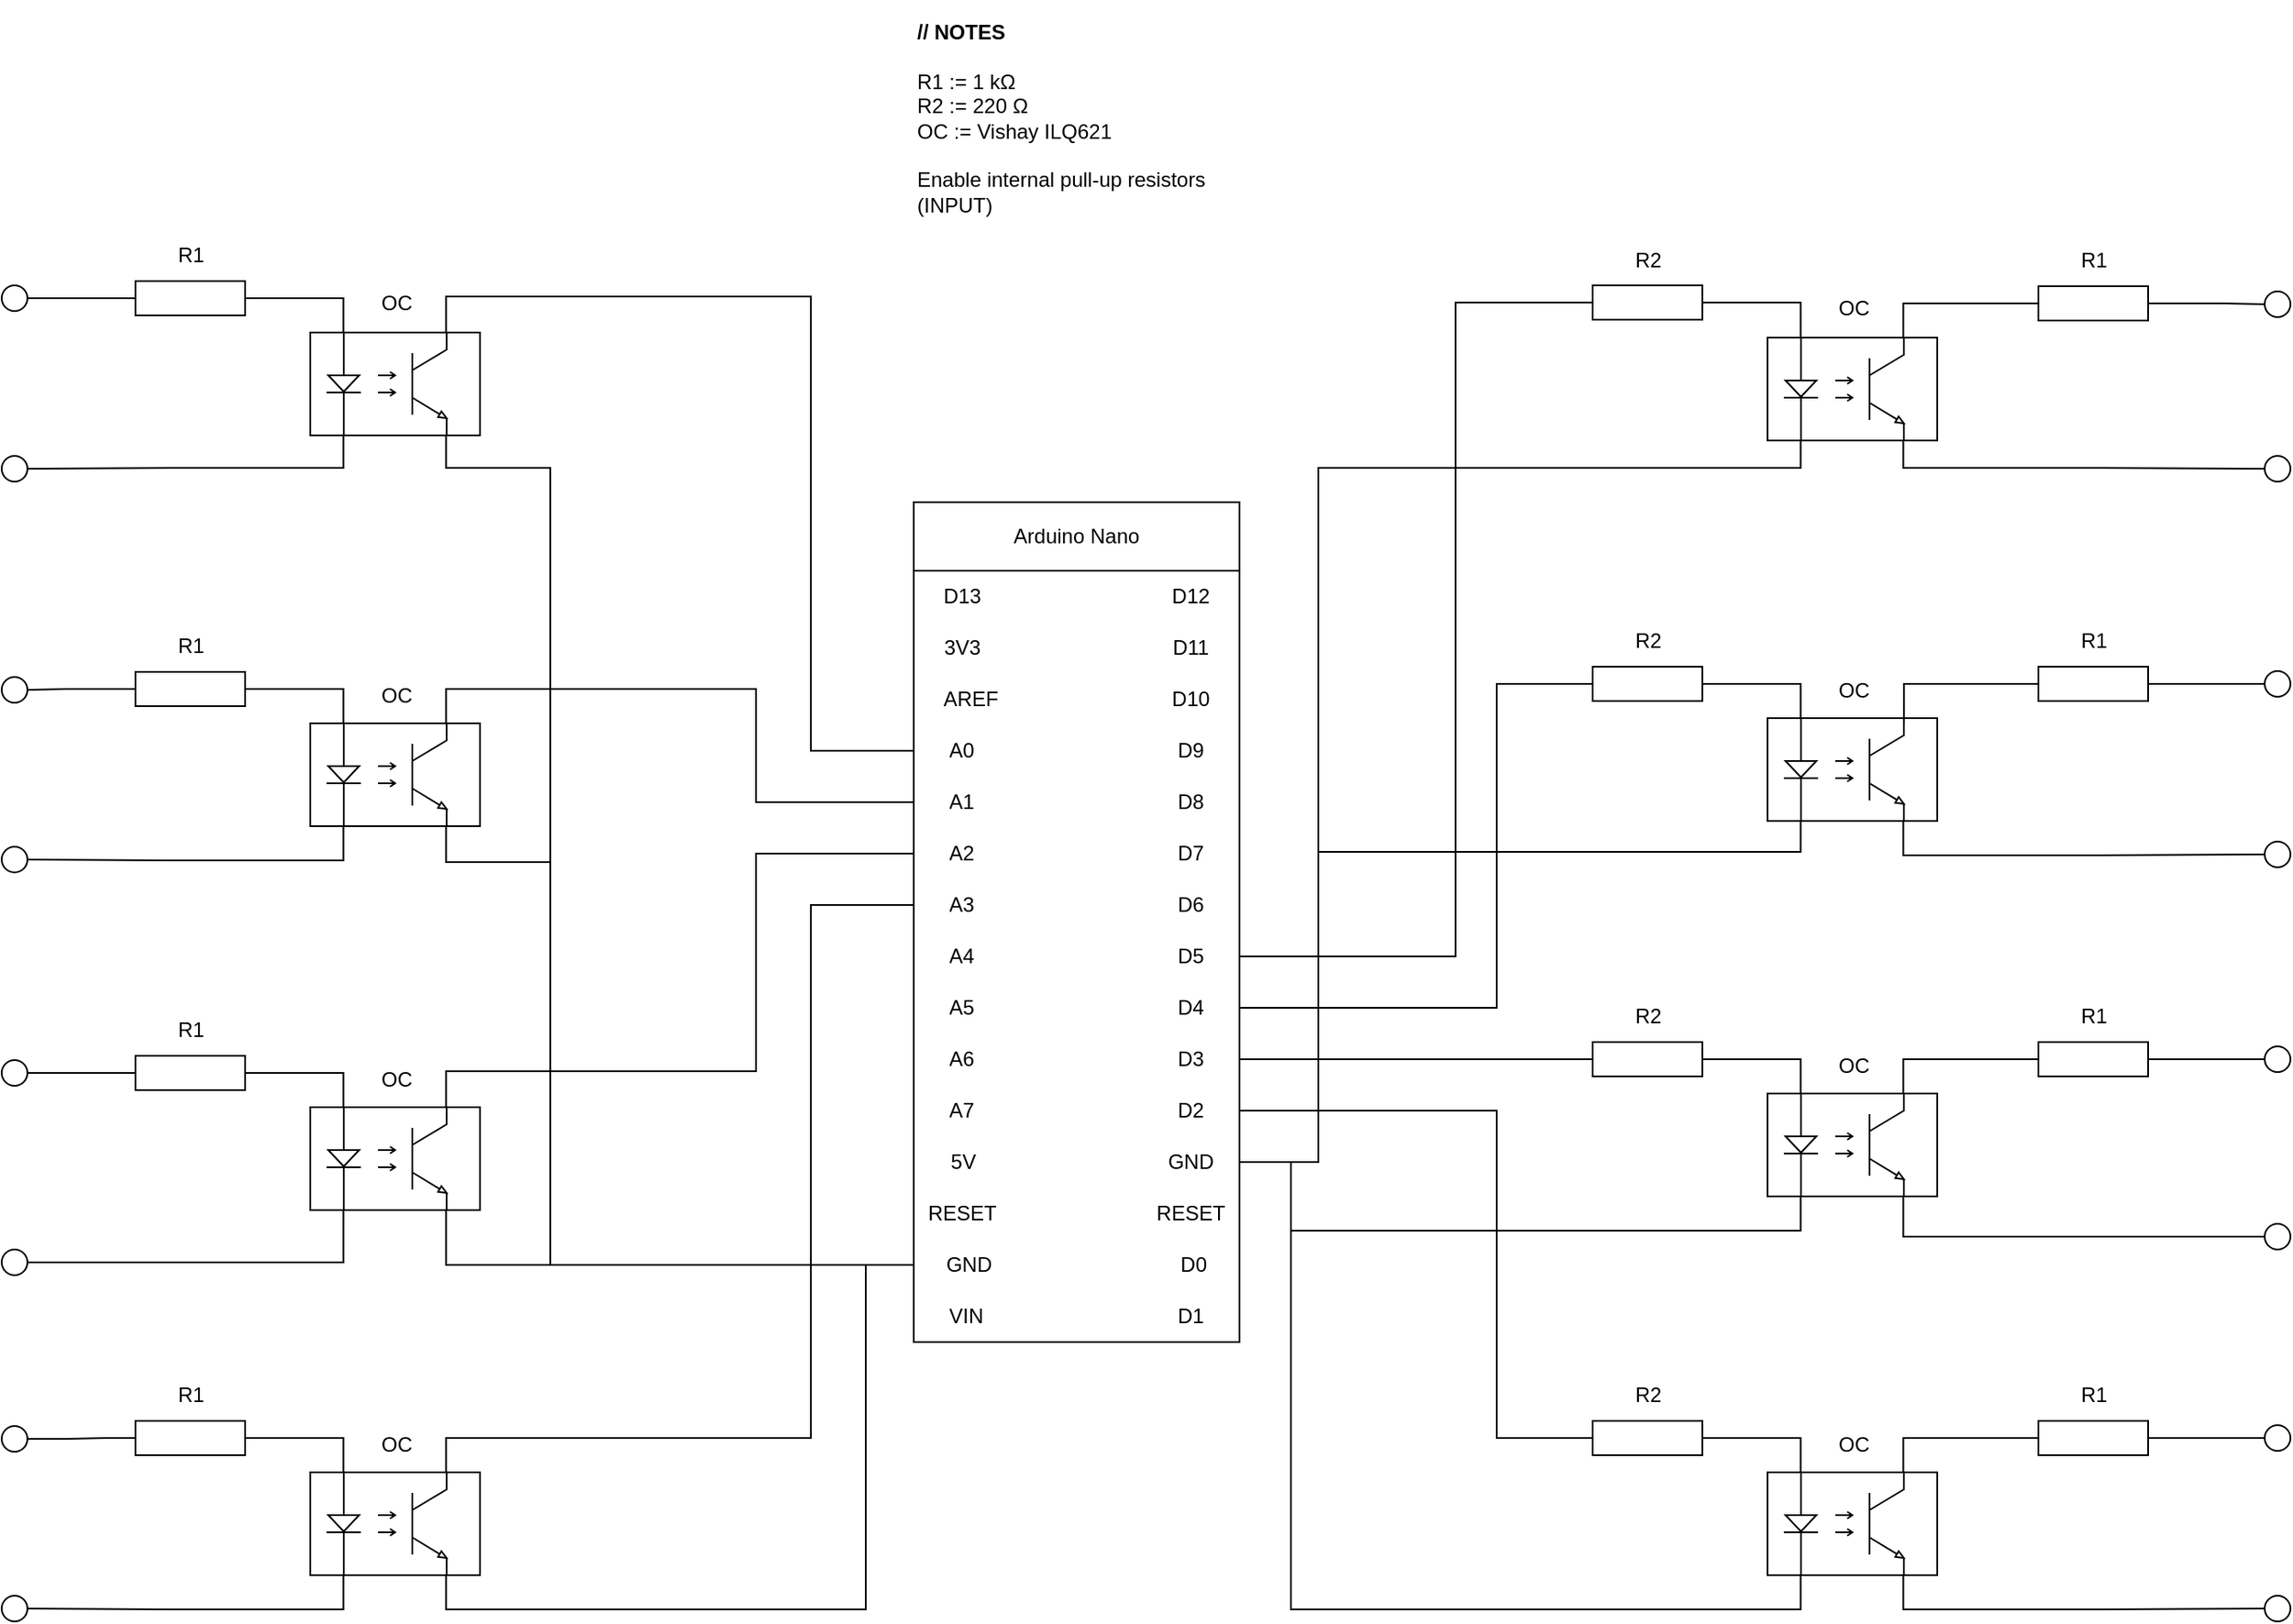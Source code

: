 <mxfile version="20.8.16" type="device"><diagram id="Fa1Ngv0a8gEpC4D0VMtu" name="Page-1"><mxGraphModel dx="735" dy="432" grid="1" gridSize="8" guides="1" tooltips="1" connect="1" arrows="1" fold="1" page="1" pageScale="1" pageWidth="1654" pageHeight="1169" math="0" shadow="0"><root><mxCell id="0"/><mxCell id="1" parent="0"/><mxCell id="nHxOh5dMg4RUgni3fvoy-13" style="edgeStyle=orthogonalEdgeStyle;rounded=0;orthogonalLoop=1;jettySize=auto;html=1;exitX=0.8;exitY=1;exitDx=0;exitDy=0;exitPerimeter=0;entryX=0;entryY=0.5;entryDx=0;entryDy=0;endArrow=none;endFill=0;" parent="1" source="YdJqdxd1o5Y2BhM2V9Jp-24" target="nHxOh5dMg4RUgni3fvoy-12" edge="1"><mxGeometry relative="1" as="geometry"/></mxCell><mxCell id="Gd76JerlinrX3Or9XT0c-31" style="edgeStyle=orthogonalEdgeStyle;rounded=0;orthogonalLoop=1;jettySize=auto;html=1;exitX=0.8;exitY=0;exitDx=0;exitDy=0;exitPerimeter=0;entryX=0;entryY=0.5;entryDx=0;entryDy=0;entryPerimeter=0;endArrow=none;endFill=0;" parent="1" source="YdJqdxd1o5Y2BhM2V9Jp-24" target="Gd76JerlinrX3Or9XT0c-30" edge="1"><mxGeometry relative="1" as="geometry"/></mxCell><mxCell id="Gd76JerlinrX3Or9XT0c-42" style="edgeStyle=orthogonalEdgeStyle;rounded=0;orthogonalLoop=1;jettySize=auto;html=1;exitX=0.195;exitY=1;exitDx=0;exitDy=0;exitPerimeter=0;entryX=1;entryY=0.5;entryDx=0;entryDy=0;endArrow=none;endFill=0;" parent="1" source="YdJqdxd1o5Y2BhM2V9Jp-24" target="nHxOh5dMg4RUgni3fvoy-52" edge="1"><mxGeometry relative="1" as="geometry"><Array as="points"><mxPoint x="1249" y="765"/><mxPoint x="952" y="765"/><mxPoint x="952" y="725"/></Array></mxGeometry></mxCell><mxCell id="YdJqdxd1o5Y2BhM2V9Jp-24" value="" style="verticalLabelPosition=bottom;shadow=0;dashed=0;align=center;html=1;verticalAlign=top;shape=mxgraph.electrical.opto_electronics.opto-coupler;rounded=0;" parent="1" vertex="1"><mxGeometry x="1230" y="685" width="99" height="60" as="geometry"/></mxCell><mxCell id="YdJqdxd1o5Y2BhM2V9Jp-28" style="edgeStyle=orthogonalEdgeStyle;rounded=0;orthogonalLoop=1;jettySize=auto;html=1;exitX=1;exitY=0.5;exitDx=0;exitDy=0;exitPerimeter=0;entryX=0.195;entryY=0;entryDx=0;entryDy=0;entryPerimeter=0;endArrow=none;endFill=0;" parent="1" source="YdJqdxd1o5Y2BhM2V9Jp-27" target="YdJqdxd1o5Y2BhM2V9Jp-24" edge="1"><mxGeometry relative="1" as="geometry"/></mxCell><mxCell id="YdJqdxd1o5Y2BhM2V9Jp-27" value="" style="pointerEvents=1;verticalLabelPosition=bottom;shadow=0;dashed=0;align=center;html=1;verticalAlign=top;shape=mxgraph.electrical.resistors.resistor_1;" parent="1" vertex="1"><mxGeometry x="1110" y="655" width="100" height="20" as="geometry"/></mxCell><mxCell id="nHxOh5dMg4RUgni3fvoy-15" style="edgeStyle=orthogonalEdgeStyle;rounded=0;orthogonalLoop=1;jettySize=auto;html=1;exitX=0.8;exitY=1;exitDx=0;exitDy=0;exitPerimeter=0;entryX=0;entryY=0.5;entryDx=0;entryDy=0;endArrow=none;endFill=0;" parent="1" source="YdJqdxd1o5Y2BhM2V9Jp-30" target="nHxOh5dMg4RUgni3fvoy-14" edge="1"><mxGeometry relative="1" as="geometry"/></mxCell><mxCell id="Gd76JerlinrX3Or9XT0c-36" style="edgeStyle=orthogonalEdgeStyle;rounded=0;orthogonalLoop=1;jettySize=auto;html=1;exitX=0.8;exitY=0;exitDx=0;exitDy=0;exitPerimeter=0;entryX=0;entryY=0.5;entryDx=0;entryDy=0;entryPerimeter=0;endArrow=none;endFill=0;" parent="1" source="YdJqdxd1o5Y2BhM2V9Jp-30" target="Gd76JerlinrX3Or9XT0c-35" edge="1"><mxGeometry relative="1" as="geometry"/></mxCell><mxCell id="Gd76JerlinrX3Or9XT0c-43" style="edgeStyle=orthogonalEdgeStyle;rounded=0;orthogonalLoop=1;jettySize=auto;html=1;exitX=0.195;exitY=1;exitDx=0;exitDy=0;exitPerimeter=0;entryX=1;entryY=0.5;entryDx=0;entryDy=0;endArrow=none;endFill=0;" parent="1" source="YdJqdxd1o5Y2BhM2V9Jp-30" target="nHxOh5dMg4RUgni3fvoy-52" edge="1"><mxGeometry relative="1" as="geometry"><Array as="points"><mxPoint x="1249" y="986"/><mxPoint x="952" y="986"/><mxPoint x="952" y="725"/></Array></mxGeometry></mxCell><mxCell id="YdJqdxd1o5Y2BhM2V9Jp-30" value="" style="verticalLabelPosition=bottom;shadow=0;dashed=0;align=center;html=1;verticalAlign=top;shape=mxgraph.electrical.opto_electronics.opto-coupler;rounded=0;" parent="1" vertex="1"><mxGeometry x="1230" y="906" width="99" height="60" as="geometry"/></mxCell><mxCell id="YdJqdxd1o5Y2BhM2V9Jp-31" style="edgeStyle=orthogonalEdgeStyle;rounded=0;orthogonalLoop=1;jettySize=auto;html=1;exitX=1;exitY=0.5;exitDx=0;exitDy=0;exitPerimeter=0;entryX=0.195;entryY=0;entryDx=0;entryDy=0;entryPerimeter=0;endArrow=none;endFill=0;" parent="1" source="YdJqdxd1o5Y2BhM2V9Jp-32" target="YdJqdxd1o5Y2BhM2V9Jp-30" edge="1"><mxGeometry relative="1" as="geometry"/></mxCell><mxCell id="YdJqdxd1o5Y2BhM2V9Jp-32" value="" style="pointerEvents=1;verticalLabelPosition=bottom;shadow=0;dashed=0;align=center;html=1;verticalAlign=top;shape=mxgraph.electrical.resistors.resistor_1;" parent="1" vertex="1"><mxGeometry x="1110" y="876" width="100" height="20" as="geometry"/></mxCell><mxCell id="Rfs2y5X2oRzEgRd5aHnq-22" style="edgeStyle=orthogonalEdgeStyle;rounded=0;orthogonalLoop=1;jettySize=auto;html=1;exitX=0.8;exitY=1;exitDx=0;exitDy=0;exitPerimeter=0;entryX=0;entryY=0.5;entryDx=0;entryDy=0;endArrow=none;endFill=0;" parent="1" source="YdJqdxd1o5Y2BhM2V9Jp-42" target="Rfs2y5X2oRzEgRd5aHnq-20" edge="1"><mxGeometry relative="1" as="geometry"/></mxCell><mxCell id="Gd76JerlinrX3Or9XT0c-41" style="edgeStyle=orthogonalEdgeStyle;rounded=0;orthogonalLoop=1;jettySize=auto;html=1;exitX=0.195;exitY=1;exitDx=0;exitDy=0;exitPerimeter=0;entryX=1;entryY=0.5;entryDx=0;entryDy=0;endArrow=none;endFill=0;" parent="1" source="YdJqdxd1o5Y2BhM2V9Jp-42" target="nHxOh5dMg4RUgni3fvoy-52" edge="1"><mxGeometry relative="1" as="geometry"><Array as="points"><mxPoint x="1249" y="544"/><mxPoint x="968" y="544"/><mxPoint x="968" y="725"/></Array></mxGeometry></mxCell><mxCell id="YdJqdxd1o5Y2BhM2V9Jp-42" value="" style="verticalLabelPosition=bottom;shadow=0;dashed=0;align=center;html=1;verticalAlign=top;shape=mxgraph.electrical.opto_electronics.opto-coupler;rounded=0;" parent="1" vertex="1"><mxGeometry x="1230" y="466" width="99" height="60" as="geometry"/></mxCell><mxCell id="YdJqdxd1o5Y2BhM2V9Jp-43" style="edgeStyle=orthogonalEdgeStyle;rounded=0;orthogonalLoop=1;jettySize=auto;html=1;exitX=1;exitY=0.5;exitDx=0;exitDy=0;exitPerimeter=0;entryX=0.195;entryY=0;entryDx=0;entryDy=0;entryPerimeter=0;endArrow=none;endFill=0;" parent="1" source="YdJqdxd1o5Y2BhM2V9Jp-44" target="YdJqdxd1o5Y2BhM2V9Jp-42" edge="1"><mxGeometry relative="1" as="geometry"/></mxCell><mxCell id="YdJqdxd1o5Y2BhM2V9Jp-44" value="" style="pointerEvents=1;verticalLabelPosition=bottom;shadow=0;dashed=0;align=center;html=1;verticalAlign=top;shape=mxgraph.electrical.resistors.resistor_1;" parent="1" vertex="1"><mxGeometry x="1110" y="436" width="100" height="20" as="geometry"/></mxCell><mxCell id="Rfs2y5X2oRzEgRd5aHnq-8" style="edgeStyle=orthogonalEdgeStyle;rounded=0;orthogonalLoop=1;jettySize=auto;html=1;exitX=0.8;exitY=1;exitDx=0;exitDy=0;exitPerimeter=0;entryX=0;entryY=0.5;entryDx=0;entryDy=0;endArrow=none;endFill=0;" parent="1" source="YdJqdxd1o5Y2BhM2V9Jp-45" target="Rfs2y5X2oRzEgRd5aHnq-6" edge="1"><mxGeometry relative="1" as="geometry"><Array as="points"><mxPoint x="1309" y="320"/><mxPoint x="1425" y="320"/></Array></mxGeometry></mxCell><mxCell id="Gd76JerlinrX3Or9XT0c-6" style="edgeStyle=orthogonalEdgeStyle;rounded=0;orthogonalLoop=1;jettySize=auto;html=1;exitX=0.8;exitY=0;exitDx=0;exitDy=0;exitPerimeter=0;entryX=0;entryY=0.5;entryDx=0;entryDy=0;entryPerimeter=0;endArrow=none;endFill=0;" parent="1" source="YdJqdxd1o5Y2BhM2V9Jp-45" target="Gd76JerlinrX3Or9XT0c-5" edge="1"><mxGeometry relative="1" as="geometry"/></mxCell><mxCell id="YdJqdxd1o5Y2BhM2V9Jp-45" value="" style="verticalLabelPosition=bottom;shadow=0;dashed=0;align=center;html=1;verticalAlign=top;shape=mxgraph.electrical.opto_electronics.opto-coupler;rounded=0;" parent="1" vertex="1"><mxGeometry x="1230" y="244" width="99" height="60" as="geometry"/></mxCell><mxCell id="Gd76JerlinrX3Or9XT0c-21" style="edgeStyle=orthogonalEdgeStyle;rounded=0;orthogonalLoop=1;jettySize=auto;html=1;exitX=1;exitY=0.5;exitDx=0;exitDy=0;exitPerimeter=0;entryX=0.195;entryY=0;entryDx=0;entryDy=0;entryPerimeter=0;endArrow=none;endFill=0;" parent="1" source="YdJqdxd1o5Y2BhM2V9Jp-47" target="YdJqdxd1o5Y2BhM2V9Jp-45" edge="1"><mxGeometry relative="1" as="geometry"/></mxCell><mxCell id="YdJqdxd1o5Y2BhM2V9Jp-47" value="" style="pointerEvents=1;verticalLabelPosition=bottom;shadow=0;dashed=0;align=center;html=1;verticalAlign=top;shape=mxgraph.electrical.resistors.resistor_1;" parent="1" vertex="1"><mxGeometry x="1110" y="213.5" width="100" height="20" as="geometry"/></mxCell><mxCell id="nHxOh5dMg4RUgni3fvoy-9" style="edgeStyle=orthogonalEdgeStyle;rounded=0;orthogonalLoop=1;jettySize=auto;html=1;exitX=0.195;exitY=1;exitDx=0;exitDy=0;exitPerimeter=0;entryX=1;entryY=0.5;entryDx=0;entryDy=0;endArrow=none;endFill=0;" parent="1" source="YdJqdxd1o5Y2BhM2V9Jp-59" target="nHxOh5dMg4RUgni3fvoy-8" edge="1"><mxGeometry relative="1" as="geometry"/></mxCell><mxCell id="Gd76JerlinrX3Or9XT0c-13" style="edgeStyle=orthogonalEdgeStyle;rounded=0;orthogonalLoop=1;jettySize=auto;html=1;exitX=0.8;exitY=1;exitDx=0;exitDy=0;exitPerimeter=0;entryX=0;entryY=0.5;entryDx=0;entryDy=0;endArrow=none;endFill=0;" parent="1" source="YdJqdxd1o5Y2BhM2V9Jp-59" target="nHxOh5dMg4RUgni3fvoy-54" edge="1"><mxGeometry relative="1" as="geometry"/></mxCell><mxCell id="Gd76JerlinrX3Or9XT0c-16" style="edgeStyle=orthogonalEdgeStyle;rounded=0;orthogonalLoop=1;jettySize=auto;html=1;exitX=0.8;exitY=0;exitDx=0;exitDy=0;exitPerimeter=0;entryX=0;entryY=0.5;entryDx=0;entryDy=0;endArrow=none;endFill=0;" parent="1" source="YdJqdxd1o5Y2BhM2V9Jp-59" target="nHxOh5dMg4RUgni3fvoy-46" edge="1"><mxGeometry relative="1" as="geometry"><Array as="points"><mxPoint x="459" y="672"/><mxPoint x="640" y="672"/><mxPoint x="640" y="545"/></Array></mxGeometry></mxCell><mxCell id="YdJqdxd1o5Y2BhM2V9Jp-59" value="" style="verticalLabelPosition=bottom;shadow=0;dashed=0;align=center;html=1;verticalAlign=top;shape=mxgraph.electrical.opto_electronics.opto-coupler;rounded=0;" parent="1" vertex="1"><mxGeometry x="380" y="693" width="99" height="60" as="geometry"/></mxCell><mxCell id="YdJqdxd1o5Y2BhM2V9Jp-60" style="edgeStyle=orthogonalEdgeStyle;rounded=0;orthogonalLoop=1;jettySize=auto;html=1;exitX=1;exitY=0.5;exitDx=0;exitDy=0;exitPerimeter=0;entryX=0.195;entryY=0;entryDx=0;entryDy=0;entryPerimeter=0;endArrow=none;endFill=0;" parent="1" source="YdJqdxd1o5Y2BhM2V9Jp-61" target="YdJqdxd1o5Y2BhM2V9Jp-59" edge="1"><mxGeometry relative="1" as="geometry"/></mxCell><mxCell id="YdJqdxd1o5Y2BhM2V9Jp-61" value="" style="pointerEvents=1;verticalLabelPosition=bottom;shadow=0;dashed=0;align=center;html=1;verticalAlign=top;shape=mxgraph.electrical.resistors.resistor_1;" parent="1" vertex="1"><mxGeometry x="260" y="663" width="100" height="20" as="geometry"/></mxCell><mxCell id="nHxOh5dMg4RUgni3fvoy-7" style="edgeStyle=orthogonalEdgeStyle;rounded=0;orthogonalLoop=1;jettySize=auto;html=1;exitX=0.195;exitY=1;exitDx=0;exitDy=0;exitPerimeter=0;entryX=1;entryY=0.5;entryDx=0;entryDy=0;endArrow=none;endFill=0;" parent="1" source="YdJqdxd1o5Y2BhM2V9Jp-62" target="nHxOh5dMg4RUgni3fvoy-6" edge="1"><mxGeometry relative="1" as="geometry"/></mxCell><mxCell id="Gd76JerlinrX3Or9XT0c-14" style="edgeStyle=orthogonalEdgeStyle;rounded=0;orthogonalLoop=1;jettySize=auto;html=1;exitX=0.8;exitY=1;exitDx=0;exitDy=0;exitPerimeter=0;entryX=0;entryY=0.5;entryDx=0;entryDy=0;endArrow=none;endFill=0;" parent="1" source="YdJqdxd1o5Y2BhM2V9Jp-62" target="nHxOh5dMg4RUgni3fvoy-54" edge="1"><mxGeometry relative="1" as="geometry"><Array as="points"><mxPoint x="459" y="986"/><mxPoint x="704" y="986"/><mxPoint x="704" y="785"/></Array></mxGeometry></mxCell><mxCell id="Gd76JerlinrX3Or9XT0c-17" style="edgeStyle=orthogonalEdgeStyle;rounded=0;orthogonalLoop=1;jettySize=auto;html=1;exitX=0.8;exitY=0;exitDx=0;exitDy=0;exitPerimeter=0;entryX=0;entryY=0.5;entryDx=0;entryDy=0;endArrow=none;endFill=0;" parent="1" source="YdJqdxd1o5Y2BhM2V9Jp-62" target="nHxOh5dMg4RUgni3fvoy-47" edge="1"><mxGeometry relative="1" as="geometry"><Array as="points"><mxPoint x="459" y="886"/><mxPoint x="672" y="886"/><mxPoint x="672" y="575"/></Array></mxGeometry></mxCell><mxCell id="YdJqdxd1o5Y2BhM2V9Jp-62" value="" style="verticalLabelPosition=bottom;shadow=0;dashed=0;align=center;html=1;verticalAlign=top;shape=mxgraph.electrical.opto_electronics.opto-coupler;rounded=0;" parent="1" vertex="1"><mxGeometry x="380" y="906" width="99" height="60" as="geometry"/></mxCell><mxCell id="YdJqdxd1o5Y2BhM2V9Jp-63" style="edgeStyle=orthogonalEdgeStyle;rounded=0;orthogonalLoop=1;jettySize=auto;html=1;exitX=1;exitY=0.5;exitDx=0;exitDy=0;exitPerimeter=0;entryX=0.195;entryY=0;entryDx=0;entryDy=0;entryPerimeter=0;endArrow=none;endFill=0;" parent="1" source="YdJqdxd1o5Y2BhM2V9Jp-64" target="YdJqdxd1o5Y2BhM2V9Jp-62" edge="1"><mxGeometry relative="1" as="geometry"/></mxCell><mxCell id="YdJqdxd1o5Y2BhM2V9Jp-64" value="" style="pointerEvents=1;verticalLabelPosition=bottom;shadow=0;dashed=0;align=center;html=1;verticalAlign=top;shape=mxgraph.electrical.resistors.resistor_1;" parent="1" vertex="1"><mxGeometry x="260" y="876" width="100" height="20" as="geometry"/></mxCell><mxCell id="Rfs2y5X2oRzEgRd5aHnq-17" style="edgeStyle=orthogonalEdgeStyle;rounded=0;orthogonalLoop=1;jettySize=auto;html=1;exitX=0.195;exitY=1;exitDx=0;exitDy=0;exitPerimeter=0;entryX=1;entryY=0.5;entryDx=0;entryDy=0;endArrow=none;endFill=0;" parent="1" source="YdJqdxd1o5Y2BhM2V9Jp-74" target="Rfs2y5X2oRzEgRd5aHnq-16" edge="1"><mxGeometry relative="1" as="geometry"/></mxCell><mxCell id="Gd76JerlinrX3Or9XT0c-12" style="edgeStyle=orthogonalEdgeStyle;rounded=0;orthogonalLoop=1;jettySize=auto;html=1;exitX=0.8;exitY=1;exitDx=0;exitDy=0;exitPerimeter=0;entryX=0;entryY=0.5;entryDx=0;entryDy=0;endArrow=none;endFill=0;" parent="1" source="YdJqdxd1o5Y2BhM2V9Jp-74" target="nHxOh5dMg4RUgni3fvoy-54" edge="1"><mxGeometry relative="1" as="geometry"><Array as="points"><mxPoint x="459" y="550"/><mxPoint x="520" y="550"/><mxPoint x="520" y="785"/></Array></mxGeometry></mxCell><mxCell id="Gd76JerlinrX3Or9XT0c-15" style="edgeStyle=orthogonalEdgeStyle;rounded=0;orthogonalLoop=1;jettySize=auto;html=1;exitX=0.8;exitY=0;exitDx=0;exitDy=0;exitPerimeter=0;entryX=0;entryY=0.5;entryDx=0;entryDy=0;endArrow=none;endFill=0;" parent="1" source="YdJqdxd1o5Y2BhM2V9Jp-74" target="nHxOh5dMg4RUgni3fvoy-45" edge="1"><mxGeometry relative="1" as="geometry"><Array as="points"><mxPoint x="459" y="449"/><mxPoint x="640" y="449"/><mxPoint x="640" y="515"/></Array></mxGeometry></mxCell><mxCell id="YdJqdxd1o5Y2BhM2V9Jp-74" value="" style="verticalLabelPosition=bottom;shadow=0;dashed=0;align=center;html=1;verticalAlign=top;shape=mxgraph.electrical.opto_electronics.opto-coupler;rounded=0;" parent="1" vertex="1"><mxGeometry x="380" y="469" width="99" height="60" as="geometry"/></mxCell><mxCell id="YdJqdxd1o5Y2BhM2V9Jp-75" style="edgeStyle=orthogonalEdgeStyle;rounded=0;orthogonalLoop=1;jettySize=auto;html=1;exitX=1;exitY=0.5;exitDx=0;exitDy=0;exitPerimeter=0;entryX=0.195;entryY=0;entryDx=0;entryDy=0;entryPerimeter=0;endArrow=none;endFill=0;" parent="1" source="YdJqdxd1o5Y2BhM2V9Jp-76" target="YdJqdxd1o5Y2BhM2V9Jp-74" edge="1"><mxGeometry relative="1" as="geometry"/></mxCell><mxCell id="Rfs2y5X2oRzEgRd5aHnq-18" style="edgeStyle=orthogonalEdgeStyle;rounded=0;orthogonalLoop=1;jettySize=auto;html=1;exitX=0;exitY=0.5;exitDx=0;exitDy=0;exitPerimeter=0;entryX=1;entryY=0.5;entryDx=0;entryDy=0;endArrow=none;endFill=0;" parent="1" source="YdJqdxd1o5Y2BhM2V9Jp-76" target="Rfs2y5X2oRzEgRd5aHnq-15" edge="1"><mxGeometry relative="1" as="geometry"/></mxCell><mxCell id="YdJqdxd1o5Y2BhM2V9Jp-76" value="" style="pointerEvents=1;verticalLabelPosition=bottom;shadow=0;dashed=0;align=center;html=1;verticalAlign=top;shape=mxgraph.electrical.resistors.resistor_1;" parent="1" vertex="1"><mxGeometry x="260" y="439" width="100" height="20" as="geometry"/></mxCell><mxCell id="Rfs2y5X2oRzEgRd5aHnq-11" style="edgeStyle=orthogonalEdgeStyle;rounded=0;orthogonalLoop=1;jettySize=auto;html=1;exitX=0.195;exitY=1;exitDx=0;exitDy=0;exitPerimeter=0;entryX=1;entryY=0.5;entryDx=0;entryDy=0;endArrow=none;endFill=0;" parent="1" source="YdJqdxd1o5Y2BhM2V9Jp-77" target="Rfs2y5X2oRzEgRd5aHnq-10" edge="1"><mxGeometry relative="1" as="geometry"><Array as="points"><mxPoint x="399" y="320"/><mxPoint x="298" y="320"/></Array></mxGeometry></mxCell><mxCell id="Gd76JerlinrX3Or9XT0c-1" style="edgeStyle=orthogonalEdgeStyle;rounded=0;orthogonalLoop=1;jettySize=auto;html=1;exitX=0.8;exitY=1;exitDx=0;exitDy=0;exitPerimeter=0;entryX=0;entryY=0.5;entryDx=0;entryDy=0;endArrow=none;endFill=0;" parent="1" source="YdJqdxd1o5Y2BhM2V9Jp-77" target="nHxOh5dMg4RUgni3fvoy-54" edge="1"><mxGeometry relative="1" as="geometry"><Array as="points"><mxPoint x="459" y="320"/><mxPoint x="520" y="320"/><mxPoint x="520" y="785"/></Array></mxGeometry></mxCell><mxCell id="YdJqdxd1o5Y2BhM2V9Jp-77" value="" style="verticalLabelPosition=bottom;shadow=0;dashed=0;align=center;html=1;verticalAlign=top;shape=mxgraph.electrical.opto_electronics.opto-coupler;rounded=0;" parent="1" vertex="1"><mxGeometry x="380" y="241" width="99" height="60" as="geometry"/></mxCell><mxCell id="YdJqdxd1o5Y2BhM2V9Jp-78" style="edgeStyle=orthogonalEdgeStyle;rounded=0;orthogonalLoop=1;jettySize=auto;html=1;exitX=1;exitY=0.5;exitDx=0;exitDy=0;exitPerimeter=0;entryX=0.195;entryY=0;entryDx=0;entryDy=0;entryPerimeter=0;endArrow=none;endFill=0;" parent="1" source="YdJqdxd1o5Y2BhM2V9Jp-79" target="YdJqdxd1o5Y2BhM2V9Jp-77" edge="1"><mxGeometry relative="1" as="geometry"/></mxCell><mxCell id="YdJqdxd1o5Y2BhM2V9Jp-79" value="" style="pointerEvents=1;verticalLabelPosition=bottom;shadow=0;dashed=0;align=center;html=1;verticalAlign=top;shape=mxgraph.electrical.resistors.resistor_1;" parent="1" vertex="1"><mxGeometry x="260" y="211" width="100" height="20" as="geometry"/></mxCell><mxCell id="Rfs2y5X2oRzEgRd5aHnq-6" value="" style="verticalLabelPosition=bottom;shadow=0;dashed=0;align=center;html=1;verticalAlign=top;strokeWidth=1;shape=ellipse;perimeter=ellipsePerimeter;" parent="1" vertex="1"><mxGeometry x="1520" y="313" width="15" height="15" as="geometry"/></mxCell><mxCell id="Rfs2y5X2oRzEgRd5aHnq-14" style="edgeStyle=orthogonalEdgeStyle;rounded=0;orthogonalLoop=1;jettySize=auto;html=1;exitX=1;exitY=0.5;exitDx=0;exitDy=0;entryX=0;entryY=0.5;entryDx=0;entryDy=0;entryPerimeter=0;endArrow=none;endFill=0;" parent="1" source="Rfs2y5X2oRzEgRd5aHnq-9" target="YdJqdxd1o5Y2BhM2V9Jp-79" edge="1"><mxGeometry relative="1" as="geometry"/></mxCell><mxCell id="Rfs2y5X2oRzEgRd5aHnq-9" value="" style="verticalLabelPosition=bottom;shadow=0;dashed=0;align=center;html=1;verticalAlign=top;strokeWidth=1;shape=ellipse;perimeter=ellipsePerimeter;" parent="1" vertex="1"><mxGeometry x="200" y="213.5" width="15" height="15" as="geometry"/></mxCell><mxCell id="Rfs2y5X2oRzEgRd5aHnq-10" value="" style="verticalLabelPosition=bottom;shadow=0;dashed=0;align=center;html=1;verticalAlign=top;strokeWidth=1;shape=ellipse;perimeter=ellipsePerimeter;" parent="1" vertex="1"><mxGeometry x="200" y="313" width="15" height="15" as="geometry"/></mxCell><mxCell id="Rfs2y5X2oRzEgRd5aHnq-15" value="" style="verticalLabelPosition=bottom;shadow=0;dashed=0;align=center;html=1;verticalAlign=top;strokeWidth=1;shape=ellipse;perimeter=ellipsePerimeter;" parent="1" vertex="1"><mxGeometry x="200" y="442" width="15" height="15" as="geometry"/></mxCell><mxCell id="Rfs2y5X2oRzEgRd5aHnq-16" value="" style="verticalLabelPosition=bottom;shadow=0;dashed=0;align=center;html=1;verticalAlign=top;strokeWidth=1;shape=ellipse;perimeter=ellipsePerimeter;" parent="1" vertex="1"><mxGeometry x="200" y="541" width="15" height="15" as="geometry"/></mxCell><mxCell id="Rfs2y5X2oRzEgRd5aHnq-20" value="" style="verticalLabelPosition=bottom;shadow=0;dashed=0;align=center;html=1;verticalAlign=top;strokeWidth=1;shape=ellipse;perimeter=ellipsePerimeter;" parent="1" vertex="1"><mxGeometry x="1520" y="538" width="15" height="15" as="geometry"/></mxCell><mxCell id="nHxOh5dMg4RUgni3fvoy-3" style="edgeStyle=orthogonalEdgeStyle;rounded=0;orthogonalLoop=1;jettySize=auto;html=1;exitX=1;exitY=0.5;exitDx=0;exitDy=0;entryX=0;entryY=0.5;entryDx=0;entryDy=0;entryPerimeter=0;endArrow=none;endFill=0;" parent="1" source="nHxOh5dMg4RUgni3fvoy-2" target="YdJqdxd1o5Y2BhM2V9Jp-61" edge="1"><mxGeometry relative="1" as="geometry"/></mxCell><mxCell id="nHxOh5dMg4RUgni3fvoy-2" value="" style="verticalLabelPosition=bottom;shadow=0;dashed=0;align=center;html=1;verticalAlign=top;strokeWidth=1;shape=ellipse;perimeter=ellipsePerimeter;" parent="1" vertex="1"><mxGeometry x="200" y="665.5" width="15" height="15" as="geometry"/></mxCell><mxCell id="nHxOh5dMg4RUgni3fvoy-5" style="edgeStyle=orthogonalEdgeStyle;rounded=0;orthogonalLoop=1;jettySize=auto;html=1;exitX=1;exitY=0.5;exitDx=0;exitDy=0;entryX=0;entryY=0.5;entryDx=0;entryDy=0;entryPerimeter=0;endArrow=none;endFill=0;" parent="1" source="nHxOh5dMg4RUgni3fvoy-4" target="YdJqdxd1o5Y2BhM2V9Jp-64" edge="1"><mxGeometry relative="1" as="geometry"/></mxCell><mxCell id="nHxOh5dMg4RUgni3fvoy-4" value="" style="verticalLabelPosition=bottom;shadow=0;dashed=0;align=center;html=1;verticalAlign=top;strokeWidth=1;shape=ellipse;perimeter=ellipsePerimeter;" parent="1" vertex="1"><mxGeometry x="200" y="879" width="15" height="15" as="geometry"/></mxCell><mxCell id="nHxOh5dMg4RUgni3fvoy-6" value="" style="verticalLabelPosition=bottom;shadow=0;dashed=0;align=center;html=1;verticalAlign=top;strokeWidth=1;shape=ellipse;perimeter=ellipsePerimeter;" parent="1" vertex="1"><mxGeometry x="200" y="978" width="15" height="15" as="geometry"/></mxCell><mxCell id="nHxOh5dMg4RUgni3fvoy-8" value="" style="verticalLabelPosition=bottom;shadow=0;dashed=0;align=center;html=1;verticalAlign=top;strokeWidth=1;shape=ellipse;perimeter=ellipsePerimeter;" parent="1" vertex="1"><mxGeometry x="200" y="776" width="15" height="15" as="geometry"/></mxCell><mxCell id="nHxOh5dMg4RUgni3fvoy-12" value="" style="verticalLabelPosition=bottom;shadow=0;dashed=0;align=center;html=1;verticalAlign=top;strokeWidth=1;shape=ellipse;perimeter=ellipsePerimeter;" parent="1" vertex="1"><mxGeometry x="1520" y="761" width="15" height="15" as="geometry"/></mxCell><mxCell id="nHxOh5dMg4RUgni3fvoy-14" value="" style="verticalLabelPosition=bottom;shadow=0;dashed=0;align=center;html=1;verticalAlign=top;strokeWidth=1;shape=ellipse;perimeter=ellipsePerimeter;" parent="1" vertex="1"><mxGeometry x="1520" y="978" width="15" height="15" as="geometry"/></mxCell><mxCell id="nHxOh5dMg4RUgni3fvoy-16" value="" style="verticalLabelPosition=bottom;shadow=0;dashed=0;align=center;html=1;verticalAlign=top;strokeWidth=1;shape=ellipse;perimeter=ellipsePerimeter;" parent="1" vertex="1"><mxGeometry x="1520" y="878.5" width="15" height="15" as="geometry"/></mxCell><mxCell id="nHxOh5dMg4RUgni3fvoy-37" value="Arduino Nano" style="swimlane;fontStyle=0;childLayout=stackLayout;horizontal=1;startSize=40;horizontalStack=0;resizeParent=1;resizeParentMax=0;resizeLast=0;collapsible=1;marginBottom=0;whiteSpace=wrap;html=1;rounded=0;" parent="1" vertex="1"><mxGeometry x="732" y="340" width="190" height="490" as="geometry"/></mxCell><mxCell id="nHxOh5dMg4RUgni3fvoy-41" value="D13&lt;span style=&quot;white-space: pre;&quot;&gt;&#9;&lt;/span&gt;&lt;span style=&quot;white-space: pre;&quot;&gt;&#9;&lt;/span&gt;&lt;span style=&quot;white-space: pre;&quot;&gt;&#9;&lt;/span&gt;&lt;span style=&quot;white-space: pre;&quot;&gt;&#9;&lt;/span&gt;&lt;span style=&quot;white-space: pre;&quot;&gt;&#9;&lt;/span&gt;D12" style="text;strokeColor=none;fillColor=none;align=center;verticalAlign=middle;spacingLeft=4;spacingRight=4;overflow=hidden;points=[[0,0.5],[1,0.5]];portConstraint=eastwest;rotatable=0;whiteSpace=wrap;html=1;rounded=0;" parent="nHxOh5dMg4RUgni3fvoy-37" vertex="1"><mxGeometry y="40" width="190" height="30" as="geometry"/></mxCell><mxCell id="nHxOh5dMg4RUgni3fvoy-42" value="3V3&lt;span style=&quot;white-space: pre;&quot;&gt;&#9;&lt;/span&gt;&lt;span style=&quot;white-space: pre;&quot;&gt;&#9;&lt;/span&gt;&lt;span style=&quot;white-space: pre;&quot;&gt;&#9;&lt;/span&gt;&lt;span style=&quot;white-space: pre;&quot;&gt;&#9;&lt;/span&gt;&lt;span style=&quot;white-space: pre;&quot;&gt;&#9;&lt;/span&gt;D11" style="text;strokeColor=none;fillColor=none;align=center;verticalAlign=middle;spacingLeft=4;spacingRight=4;overflow=hidden;points=[[0,0.5],[1,0.5]];portConstraint=eastwest;rotatable=0;whiteSpace=wrap;html=1;rounded=0;" parent="nHxOh5dMg4RUgni3fvoy-37" vertex="1"><mxGeometry y="70" width="190" height="30" as="geometry"/></mxCell><mxCell id="nHxOh5dMg4RUgni3fvoy-43" value="AREF&lt;span style=&quot;white-space: pre;&quot;&gt;&#9;&lt;/span&gt;&lt;span style=&quot;white-space: pre;&quot;&gt;&#9;&lt;/span&gt;&lt;span style=&quot;white-space: pre;&quot;&gt;&#9;&lt;/span&gt;&lt;span style=&quot;white-space: pre;&quot;&gt;&#9;&lt;/span&gt;D10" style="text;strokeColor=none;fillColor=none;align=center;verticalAlign=middle;spacingLeft=4;spacingRight=4;overflow=hidden;points=[[0,0.5],[1,0.5]];portConstraint=eastwest;rotatable=0;whiteSpace=wrap;html=1;rounded=0;" parent="nHxOh5dMg4RUgni3fvoy-37" vertex="1"><mxGeometry y="100" width="190" height="30" as="geometry"/></mxCell><mxCell id="nHxOh5dMg4RUgni3fvoy-44" value="A0&lt;span style=&quot;white-space: pre;&quot;&gt;&#9;&lt;/span&gt;&lt;span style=&quot;white-space: pre;&quot;&gt;&#9;&lt;/span&gt;&lt;span style=&quot;white-space: pre;&quot;&gt;&#9;&lt;/span&gt;&lt;span style=&quot;white-space: pre;&quot;&gt;&#9;&lt;/span&gt;&lt;span style=&quot;white-space: pre;&quot;&gt;&#9;&lt;/span&gt;D9" style="text;strokeColor=none;fillColor=none;align=center;verticalAlign=middle;spacingLeft=4;spacingRight=4;overflow=hidden;points=[[0,0.5],[1,0.5]];portConstraint=eastwest;rotatable=0;whiteSpace=wrap;html=1;rounded=0;" parent="nHxOh5dMg4RUgni3fvoy-37" vertex="1"><mxGeometry y="130" width="190" height="30" as="geometry"/></mxCell><mxCell id="nHxOh5dMg4RUgni3fvoy-45" value="A1&lt;span style=&quot;white-space: pre;&quot;&gt;&#9;&lt;/span&gt;&lt;span style=&quot;white-space: pre;&quot;&gt;&#9;&lt;/span&gt;&lt;span style=&quot;white-space: pre;&quot;&gt;&#9;&lt;/span&gt;&lt;span style=&quot;white-space: pre;&quot;&gt;&#9;&lt;/span&gt;&lt;span style=&quot;white-space: pre;&quot;&gt;&#9;&lt;/span&gt;D8" style="text;strokeColor=none;fillColor=none;align=center;verticalAlign=middle;spacingLeft=4;spacingRight=4;overflow=hidden;points=[[0,0.5],[1,0.5]];portConstraint=eastwest;rotatable=0;whiteSpace=wrap;html=1;rounded=0;" parent="nHxOh5dMg4RUgni3fvoy-37" vertex="1"><mxGeometry y="160" width="190" height="30" as="geometry"/></mxCell><mxCell id="nHxOh5dMg4RUgni3fvoy-46" value="A2&lt;span style=&quot;white-space: pre;&quot;&gt;&#9;&lt;/span&gt;&lt;span style=&quot;white-space: pre;&quot;&gt;&#9;&lt;/span&gt;&lt;span style=&quot;white-space: pre;&quot;&gt;&#9;&lt;/span&gt;&lt;span style=&quot;white-space: pre;&quot;&gt;&#9;&lt;/span&gt;&lt;span style=&quot;white-space: pre;&quot;&gt;&#9;&lt;/span&gt;D7" style="text;strokeColor=none;fillColor=none;align=center;verticalAlign=middle;spacingLeft=4;spacingRight=4;overflow=hidden;points=[[0,0.5],[1,0.5]];portConstraint=eastwest;rotatable=0;whiteSpace=wrap;html=1;rounded=0;" parent="nHxOh5dMg4RUgni3fvoy-37" vertex="1"><mxGeometry y="190" width="190" height="30" as="geometry"/></mxCell><mxCell id="nHxOh5dMg4RUgni3fvoy-47" value="A3&lt;span style=&quot;white-space: pre;&quot;&gt;&#9;&lt;/span&gt;&lt;span style=&quot;white-space: pre;&quot;&gt;&#9;&lt;/span&gt;&lt;span style=&quot;white-space: pre;&quot;&gt;&#9;&lt;/span&gt;&lt;span style=&quot;white-space: pre;&quot;&gt;&#9;&lt;/span&gt;&lt;span style=&quot;white-space: pre;&quot;&gt;&#9;&lt;/span&gt;D6" style="text;strokeColor=none;fillColor=none;align=center;verticalAlign=middle;spacingLeft=4;spacingRight=4;overflow=hidden;points=[[0,0.5],[1,0.5]];portConstraint=eastwest;rotatable=0;whiteSpace=wrap;html=1;rounded=0;" parent="nHxOh5dMg4RUgni3fvoy-37" vertex="1"><mxGeometry y="220" width="190" height="30" as="geometry"/></mxCell><mxCell id="nHxOh5dMg4RUgni3fvoy-48" value="A4&lt;span style=&quot;white-space: pre;&quot;&gt;&#9;&lt;/span&gt;&lt;span style=&quot;white-space: pre;&quot;&gt;&#9;&lt;/span&gt;&lt;span style=&quot;white-space: pre;&quot;&gt;&#9;&lt;/span&gt;&lt;span style=&quot;white-space: pre;&quot;&gt;&#9;&lt;/span&gt;&lt;span style=&quot;white-space: pre;&quot;&gt;&#9;&lt;/span&gt;D5" style="text;strokeColor=none;fillColor=none;align=center;verticalAlign=middle;spacingLeft=4;spacingRight=4;overflow=hidden;points=[[0,0.5],[1,0.5]];portConstraint=eastwest;rotatable=0;whiteSpace=wrap;html=1;rounded=0;" parent="nHxOh5dMg4RUgni3fvoy-37" vertex="1"><mxGeometry y="250" width="190" height="30" as="geometry"/></mxCell><mxCell id="nHxOh5dMg4RUgni3fvoy-49" value="A5&lt;span style=&quot;white-space: pre;&quot;&gt;&#9;&lt;/span&gt;&lt;span style=&quot;white-space: pre;&quot;&gt;&#9;&lt;/span&gt;&lt;span style=&quot;white-space: pre;&quot;&gt;&#9;&lt;/span&gt;&lt;span style=&quot;white-space: pre;&quot;&gt;&#9;&lt;/span&gt;&lt;span style=&quot;white-space: pre;&quot;&gt;&#9;&lt;/span&gt;D4" style="text;strokeColor=none;fillColor=none;align=center;verticalAlign=middle;spacingLeft=4;spacingRight=4;overflow=hidden;points=[[0,0.5],[1,0.5]];portConstraint=eastwest;rotatable=0;whiteSpace=wrap;html=1;rounded=0;" parent="nHxOh5dMg4RUgni3fvoy-37" vertex="1"><mxGeometry y="280" width="190" height="30" as="geometry"/></mxCell><mxCell id="nHxOh5dMg4RUgni3fvoy-50" value="A6&lt;span style=&quot;white-space: pre;&quot;&gt;&#9;&lt;/span&gt;&lt;span style=&quot;white-space: pre;&quot;&gt;&#9;&lt;/span&gt;&lt;span style=&quot;white-space: pre;&quot;&gt;&#9;&lt;/span&gt;&lt;span style=&quot;white-space: pre;&quot;&gt;&#9;&lt;/span&gt;&lt;span style=&quot;white-space: pre;&quot;&gt;&#9;&lt;/span&gt;D3" style="text;strokeColor=none;fillColor=none;align=center;verticalAlign=middle;spacingLeft=4;spacingRight=4;overflow=hidden;points=[[0,0.5],[1,0.5]];portConstraint=eastwest;rotatable=0;whiteSpace=wrap;html=1;rounded=0;" parent="nHxOh5dMg4RUgni3fvoy-37" vertex="1"><mxGeometry y="310" width="190" height="30" as="geometry"/></mxCell><mxCell id="nHxOh5dMg4RUgni3fvoy-51" value="A7&lt;span style=&quot;white-space: pre;&quot;&gt;&#9;&lt;/span&gt;&lt;span style=&quot;white-space: pre;&quot;&gt;&#9;&lt;/span&gt;&lt;span style=&quot;white-space: pre;&quot;&gt;&#9;&lt;/span&gt;&lt;span style=&quot;white-space: pre;&quot;&gt;&#9;&lt;/span&gt;&lt;span style=&quot;white-space: pre;&quot;&gt;&#9;&lt;/span&gt;D2" style="text;strokeColor=none;fillColor=none;align=center;verticalAlign=middle;spacingLeft=4;spacingRight=4;overflow=hidden;points=[[0,0.5],[1,0.5]];portConstraint=eastwest;rotatable=0;whiteSpace=wrap;html=1;rounded=0;" parent="nHxOh5dMg4RUgni3fvoy-37" vertex="1"><mxGeometry y="340" width="190" height="30" as="geometry"/></mxCell><mxCell id="nHxOh5dMg4RUgni3fvoy-52" value="&amp;nbsp; 5V&lt;span style=&quot;white-space: pre;&quot;&gt;&#9;&lt;/span&gt;&lt;span style=&quot;white-space: pre;&quot;&gt;&#9;&lt;/span&gt;&lt;span style=&quot;white-space: pre;&quot;&gt;&#9;&lt;/span&gt;&lt;span style=&quot;white-space: pre;&quot;&gt;&#9;&lt;span style=&quot;white-space: pre;&quot;&gt;&#9;&lt;/span&gt;&lt;/span&gt;GND" style="text;strokeColor=none;fillColor=none;align=center;verticalAlign=middle;spacingLeft=4;spacingRight=4;overflow=hidden;points=[[0,0.5],[1,0.5]];portConstraint=eastwest;rotatable=0;whiteSpace=wrap;html=1;rounded=0;" parent="nHxOh5dMg4RUgni3fvoy-37" vertex="1"><mxGeometry y="370" width="190" height="30" as="geometry"/></mxCell><mxCell id="nHxOh5dMg4RUgni3fvoy-53" value="RESET&lt;span style=&quot;white-space: pre;&quot;&gt;&#9;&lt;/span&gt;&lt;span style=&quot;white-space: pre;&quot;&gt;&#9;&lt;/span&gt;&lt;span style=&quot;white-space: pre;&quot;&gt;&#9;&lt;span style=&quot;white-space: pre;&quot;&gt;&#9;&lt;/span&gt;&lt;/span&gt;RESET" style="text;strokeColor=none;fillColor=none;align=center;verticalAlign=middle;spacingLeft=4;spacingRight=4;overflow=hidden;points=[[0,0.5],[1,0.5]];portConstraint=eastwest;rotatable=0;whiteSpace=wrap;html=1;rounded=0;" parent="nHxOh5dMg4RUgni3fvoy-37" vertex="1"><mxGeometry y="400" width="190" height="30" as="geometry"/></mxCell><mxCell id="nHxOh5dMg4RUgni3fvoy-54" value="GND&lt;span style=&quot;white-space: pre;&quot;&gt;&#9;&lt;/span&gt;&lt;span style=&quot;white-space: pre;&quot;&gt;&#9;&lt;/span&gt;&lt;span style=&quot;white-space: pre;&quot;&gt;&#9;&lt;/span&gt;&lt;span style=&quot;white-space: pre;&quot;&gt;&#9;&lt;/span&gt;&amp;nbsp;D0" style="text;strokeColor=none;fillColor=none;align=center;verticalAlign=middle;spacingLeft=4;spacingRight=4;overflow=hidden;points=[[0,0.5],[1,0.5]];portConstraint=eastwest;rotatable=0;whiteSpace=wrap;html=1;rounded=0;" parent="nHxOh5dMg4RUgni3fvoy-37" vertex="1"><mxGeometry y="430" width="190" height="30" as="geometry"/></mxCell><mxCell id="nHxOh5dMg4RUgni3fvoy-55" value="&lt;div style=&quot;&quot;&gt;VIN&lt;span style=&quot;white-space: pre;&quot;&gt;&#9;&lt;/span&gt;&lt;span style=&quot;white-space: pre;&quot;&gt;&#9;&lt;/span&gt;&lt;span style=&quot;white-space: pre;&quot;&gt;&#9;&lt;span style=&quot;white-space: pre;&quot;&gt;&#9;&lt;/span&gt;&lt;span style=&quot;white-space: pre;&quot;&gt;&#9;&lt;/span&gt;&lt;/span&gt;D1&lt;/div&gt;" style="text;strokeColor=none;fillColor=none;align=center;verticalAlign=middle;spacingLeft=4;spacingRight=4;overflow=hidden;points=[[0,0.5],[1,0.5]];portConstraint=eastwest;rotatable=0;whiteSpace=wrap;html=1;rounded=0;" parent="nHxOh5dMg4RUgni3fvoy-37" vertex="1"><mxGeometry y="460" width="190" height="30" as="geometry"/></mxCell><mxCell id="nHxOh5dMg4RUgni3fvoy-63" style="edgeStyle=orthogonalEdgeStyle;rounded=0;orthogonalLoop=1;jettySize=auto;html=1;exitX=1;exitY=0.5;exitDx=0;exitDy=0;entryX=0;entryY=0.5;entryDx=0;entryDy=0;entryPerimeter=0;endArrow=none;endFill=0;" parent="1" source="nHxOh5dMg4RUgni3fvoy-51" target="YdJqdxd1o5Y2BhM2V9Jp-32" edge="1"><mxGeometry relative="1" as="geometry"><Array as="points"><mxPoint x="1072" y="695"/><mxPoint x="1072" y="886"/></Array></mxGeometry></mxCell><mxCell id="nHxOh5dMg4RUgni3fvoy-64" style="edgeStyle=orthogonalEdgeStyle;rounded=0;orthogonalLoop=1;jettySize=auto;html=1;exitX=1;exitY=0.5;exitDx=0;exitDy=0;entryX=0;entryY=0.5;entryDx=0;entryDy=0;entryPerimeter=0;endArrow=none;endFill=0;" parent="1" source="nHxOh5dMg4RUgni3fvoy-50" target="YdJqdxd1o5Y2BhM2V9Jp-27" edge="1"><mxGeometry relative="1" as="geometry"/></mxCell><mxCell id="nHxOh5dMg4RUgni3fvoy-65" style="edgeStyle=orthogonalEdgeStyle;rounded=0;orthogonalLoop=1;jettySize=auto;html=1;exitX=1;exitY=0.5;exitDx=0;exitDy=0;entryX=0;entryY=0.5;entryDx=0;entryDy=0;entryPerimeter=0;endArrow=none;endFill=0;" parent="1" source="nHxOh5dMg4RUgni3fvoy-49" target="YdJqdxd1o5Y2BhM2V9Jp-44" edge="1"><mxGeometry relative="1" as="geometry"><Array as="points"><mxPoint x="1072" y="635"/><mxPoint x="1072" y="446"/></Array></mxGeometry></mxCell><mxCell id="nHxOh5dMg4RUgni3fvoy-66" style="edgeStyle=orthogonalEdgeStyle;rounded=0;orthogonalLoop=1;jettySize=auto;html=1;exitX=1;exitY=0.5;exitDx=0;exitDy=0;entryX=0;entryY=0.5;entryDx=0;entryDy=0;entryPerimeter=0;endArrow=none;endFill=0;" parent="1" source="nHxOh5dMg4RUgni3fvoy-48" target="YdJqdxd1o5Y2BhM2V9Jp-47" edge="1"><mxGeometry relative="1" as="geometry"><Array as="points"><mxPoint x="1048" y="605"/><mxPoint x="1048" y="224"/></Array></mxGeometry></mxCell><mxCell id="nHxOh5dMg4RUgni3fvoy-67" style="edgeStyle=orthogonalEdgeStyle;rounded=0;orthogonalLoop=1;jettySize=auto;html=1;exitX=1;exitY=0.5;exitDx=0;exitDy=0;entryX=0.195;entryY=1;entryDx=0;entryDy=0;entryPerimeter=0;endArrow=none;endFill=0;" parent="1" source="nHxOh5dMg4RUgni3fvoy-52" target="YdJqdxd1o5Y2BhM2V9Jp-45" edge="1"><mxGeometry relative="1" as="geometry"><Array as="points"><mxPoint x="968" y="725"/><mxPoint x="968" y="320"/><mxPoint x="1249" y="320"/></Array></mxGeometry></mxCell><mxCell id="nHxOh5dMg4RUgni3fvoy-72" value="&lt;b&gt;// NOTES&lt;br&gt;&lt;/b&gt;&lt;br&gt;R1 := 1 kΩ&lt;br&gt;R2 := 220 Ω&lt;br&gt;OC := Vishay&amp;nbsp;ILQ621&amp;nbsp;&lt;br&gt;&amp;nbsp;&lt;br&gt;Enable internal pull-up resistors&lt;br&gt;(INPUT)" style="text;html=1;align=left;verticalAlign=middle;resizable=0;points=[];autosize=1;strokeColor=none;fillColor=none;" parent="1" vertex="1"><mxGeometry x="732" y="47.5" width="192" height="136" as="geometry"/></mxCell><mxCell id="Gd76JerlinrX3Or9XT0c-2" style="edgeStyle=orthogonalEdgeStyle;rounded=0;orthogonalLoop=1;jettySize=auto;html=1;exitX=0;exitY=0.5;exitDx=0;exitDy=0;endArrow=none;endFill=0;entryX=0.8;entryY=0;entryDx=0;entryDy=0;entryPerimeter=0;" parent="1" source="nHxOh5dMg4RUgni3fvoy-44" target="YdJqdxd1o5Y2BhM2V9Jp-77" edge="1"><mxGeometry relative="1" as="geometry"><mxPoint x="690.0" y="240" as="targetPoint"/><Array as="points"><mxPoint x="672" y="485"/><mxPoint x="672" y="220"/><mxPoint x="459" y="220"/></Array></mxGeometry></mxCell><mxCell id="Gd76JerlinrX3Or9XT0c-3" value="R1" style="text;html=1;align=center;verticalAlign=middle;resizable=0;points=[];autosize=1;strokeColor=none;fillColor=none;" parent="1" vertex="1"><mxGeometry x="290" y="181" width="40" height="30" as="geometry"/></mxCell><mxCell id="Gd76JerlinrX3Or9XT0c-4" value="R2" style="text;html=1;align=center;verticalAlign=middle;resizable=0;points=[];autosize=1;strokeColor=none;fillColor=none;" parent="1" vertex="1"><mxGeometry x="1140" y="183.5" width="40" height="30" as="geometry"/></mxCell><mxCell id="Gd76JerlinrX3Or9XT0c-8" style="edgeStyle=orthogonalEdgeStyle;rounded=0;orthogonalLoop=1;jettySize=auto;html=1;exitX=1;exitY=0.5;exitDx=0;exitDy=0;exitPerimeter=0;entryX=0;entryY=0.5;entryDx=0;entryDy=0;endArrow=none;endFill=0;" parent="1" source="Gd76JerlinrX3Or9XT0c-5" target="Gd76JerlinrX3Or9XT0c-7" edge="1"><mxGeometry relative="1" as="geometry"/></mxCell><mxCell id="Gd76JerlinrX3Or9XT0c-5" value="" style="pointerEvents=1;verticalLabelPosition=bottom;shadow=0;dashed=0;align=center;html=1;verticalAlign=top;shape=mxgraph.electrical.resistors.resistor_1;" parent="1" vertex="1"><mxGeometry x="1370" y="214" width="100" height="20" as="geometry"/></mxCell><mxCell id="Gd76JerlinrX3Or9XT0c-7" value="" style="verticalLabelPosition=bottom;shadow=0;dashed=0;align=center;html=1;verticalAlign=top;strokeWidth=1;shape=ellipse;perimeter=ellipsePerimeter;" parent="1" vertex="1"><mxGeometry x="1520" y="217" width="15" height="15" as="geometry"/></mxCell><mxCell id="Gd76JerlinrX3Or9XT0c-9" value="R1" style="text;html=1;align=center;verticalAlign=middle;resizable=0;points=[];autosize=1;strokeColor=none;fillColor=none;" parent="1" vertex="1"><mxGeometry x="1404" y="182.5" width="32" height="32" as="geometry"/></mxCell><mxCell id="Gd76JerlinrX3Or9XT0c-18" value="R1" style="text;html=1;align=center;verticalAlign=middle;resizable=0;points=[];autosize=1;strokeColor=none;fillColor=none;" parent="1" vertex="1"><mxGeometry x="290" y="409" width="40" height="30" as="geometry"/></mxCell><mxCell id="Gd76JerlinrX3Or9XT0c-19" value="R1" style="text;html=1;align=center;verticalAlign=middle;resizable=0;points=[];autosize=1;strokeColor=none;fillColor=none;" parent="1" vertex="1"><mxGeometry x="290" y="633" width="40" height="30" as="geometry"/></mxCell><mxCell id="Gd76JerlinrX3Or9XT0c-20" value="R1" style="text;html=1;align=center;verticalAlign=middle;resizable=0;points=[];autosize=1;strokeColor=none;fillColor=none;" parent="1" vertex="1"><mxGeometry x="290" y="846" width="40" height="30" as="geometry"/></mxCell><mxCell id="Gd76JerlinrX3Or9XT0c-22" value="R2" style="text;html=1;align=center;verticalAlign=middle;resizable=0;points=[];autosize=1;strokeColor=none;fillColor=none;" parent="1" vertex="1"><mxGeometry x="1140" y="406" width="40" height="30" as="geometry"/></mxCell><mxCell id="Gd76JerlinrX3Or9XT0c-23" value="R2" style="text;html=1;align=center;verticalAlign=middle;resizable=0;points=[];autosize=1;strokeColor=none;fillColor=none;" parent="1" vertex="1"><mxGeometry x="1140" y="625" width="40" height="30" as="geometry"/></mxCell><mxCell id="Gd76JerlinrX3Or9XT0c-24" value="R2" style="text;html=1;align=center;verticalAlign=middle;resizable=0;points=[];autosize=1;strokeColor=none;fillColor=none;" parent="1" vertex="1"><mxGeometry x="1140" y="846" width="40" height="30" as="geometry"/></mxCell><mxCell id="Gd76JerlinrX3Or9XT0c-26" style="edgeStyle=orthogonalEdgeStyle;rounded=0;orthogonalLoop=1;jettySize=auto;html=1;exitX=0;exitY=0.5;exitDx=0;exitDy=0;exitPerimeter=0;entryX=0.804;entryY=0.06;entryDx=0;entryDy=0;entryPerimeter=0;endArrow=none;endFill=0;" parent="1" source="Gd76JerlinrX3Or9XT0c-25" target="YdJqdxd1o5Y2BhM2V9Jp-42" edge="1"><mxGeometry relative="1" as="geometry"/></mxCell><mxCell id="Gd76JerlinrX3Or9XT0c-28" style="edgeStyle=orthogonalEdgeStyle;rounded=0;orthogonalLoop=1;jettySize=auto;html=1;exitX=1;exitY=0.5;exitDx=0;exitDy=0;exitPerimeter=0;entryX=0;entryY=0.5;entryDx=0;entryDy=0;endArrow=none;endFill=0;" parent="1" source="Gd76JerlinrX3Or9XT0c-25" target="Gd76JerlinrX3Or9XT0c-27" edge="1"><mxGeometry relative="1" as="geometry"/></mxCell><mxCell id="Gd76JerlinrX3Or9XT0c-25" value="" style="pointerEvents=1;verticalLabelPosition=bottom;shadow=0;dashed=0;align=center;html=1;verticalAlign=top;shape=mxgraph.electrical.resistors.resistor_1;" parent="1" vertex="1"><mxGeometry x="1370" y="436" width="100" height="20" as="geometry"/></mxCell><mxCell id="Gd76JerlinrX3Or9XT0c-27" value="" style="verticalLabelPosition=bottom;shadow=0;dashed=0;align=center;html=1;verticalAlign=top;strokeWidth=1;shape=ellipse;perimeter=ellipsePerimeter;" parent="1" vertex="1"><mxGeometry x="1520" y="438.5" width="15" height="15" as="geometry"/></mxCell><mxCell id="Gd76JerlinrX3Or9XT0c-29" value="R1" style="text;html=1;align=center;verticalAlign=middle;resizable=0;points=[];autosize=1;strokeColor=none;fillColor=none;" parent="1" vertex="1"><mxGeometry x="1404" y="405" width="32" height="32" as="geometry"/></mxCell><mxCell id="Gd76JerlinrX3Or9XT0c-33" style="edgeStyle=orthogonalEdgeStyle;rounded=0;orthogonalLoop=1;jettySize=auto;html=1;exitX=1;exitY=0.5;exitDx=0;exitDy=0;exitPerimeter=0;entryX=0;entryY=0.5;entryDx=0;entryDy=0;endArrow=none;endFill=0;" parent="1" source="Gd76JerlinrX3Or9XT0c-30" target="Gd76JerlinrX3Or9XT0c-32" edge="1"><mxGeometry relative="1" as="geometry"/></mxCell><mxCell id="Gd76JerlinrX3Or9XT0c-30" value="" style="pointerEvents=1;verticalLabelPosition=bottom;shadow=0;dashed=0;align=center;html=1;verticalAlign=top;shape=mxgraph.electrical.resistors.resistor_1;" parent="1" vertex="1"><mxGeometry x="1370" y="655" width="100" height="20" as="geometry"/></mxCell><mxCell id="Gd76JerlinrX3Or9XT0c-32" value="" style="verticalLabelPosition=bottom;shadow=0;dashed=0;align=center;html=1;verticalAlign=top;strokeWidth=1;shape=ellipse;perimeter=ellipsePerimeter;" parent="1" vertex="1"><mxGeometry x="1520" y="657.5" width="15" height="15" as="geometry"/></mxCell><mxCell id="Gd76JerlinrX3Or9XT0c-34" value="R1" style="text;html=1;align=center;verticalAlign=middle;resizable=0;points=[];autosize=1;strokeColor=none;fillColor=none;" parent="1" vertex="1"><mxGeometry x="1404" y="624" width="32" height="32" as="geometry"/></mxCell><mxCell id="Gd76JerlinrX3Or9XT0c-37" style="edgeStyle=orthogonalEdgeStyle;rounded=0;orthogonalLoop=1;jettySize=auto;html=1;exitX=1;exitY=0.5;exitDx=0;exitDy=0;exitPerimeter=0;entryX=0;entryY=0.5;entryDx=0;entryDy=0;endArrow=none;endFill=0;" parent="1" source="Gd76JerlinrX3Or9XT0c-35" target="nHxOh5dMg4RUgni3fvoy-16" edge="1"><mxGeometry relative="1" as="geometry"/></mxCell><mxCell id="Gd76JerlinrX3Or9XT0c-35" value="" style="pointerEvents=1;verticalLabelPosition=bottom;shadow=0;dashed=0;align=center;html=1;verticalAlign=top;shape=mxgraph.electrical.resistors.resistor_1;" parent="1" vertex="1"><mxGeometry x="1370" y="876" width="100" height="20" as="geometry"/></mxCell><mxCell id="Gd76JerlinrX3Or9XT0c-38" value="R1" style="text;html=1;align=center;verticalAlign=middle;resizable=0;points=[];autosize=1;strokeColor=none;fillColor=none;" parent="1" vertex="1"><mxGeometry x="1404" y="845" width="32" height="32" as="geometry"/></mxCell><mxCell id="Gd76JerlinrX3Or9XT0c-44" value="OC" style="text;html=1;align=center;verticalAlign=middle;resizable=0;points=[];autosize=1;strokeColor=none;fillColor=none;" parent="1" vertex="1"><mxGeometry x="409.5" y="208" width="40" height="32" as="geometry"/></mxCell><mxCell id="Gd76JerlinrX3Or9XT0c-45" value="OC" style="text;html=1;align=center;verticalAlign=middle;resizable=0;points=[];autosize=1;strokeColor=none;fillColor=none;" parent="1" vertex="1"><mxGeometry x="409.5" y="437" width="40" height="32" as="geometry"/></mxCell><mxCell id="Gd76JerlinrX3Or9XT0c-46" value="OC" style="text;html=1;align=center;verticalAlign=middle;resizable=0;points=[];autosize=1;strokeColor=none;fillColor=none;" parent="1" vertex="1"><mxGeometry x="409.5" y="661" width="40" height="32" as="geometry"/></mxCell><mxCell id="Gd76JerlinrX3Or9XT0c-47" value="OC" style="text;html=1;align=center;verticalAlign=middle;resizable=0;points=[];autosize=1;strokeColor=none;fillColor=none;" parent="1" vertex="1"><mxGeometry x="409.5" y="874" width="40" height="32" as="geometry"/></mxCell><mxCell id="Gd76JerlinrX3Or9XT0c-48" value="OC" style="text;html=1;align=center;verticalAlign=middle;resizable=0;points=[];autosize=1;strokeColor=none;fillColor=none;" parent="1" vertex="1"><mxGeometry x="1259.5" y="874" width="40" height="32" as="geometry"/></mxCell><mxCell id="Gd76JerlinrX3Or9XT0c-49" value="OC" style="text;html=1;align=center;verticalAlign=middle;resizable=0;points=[];autosize=1;strokeColor=none;fillColor=none;" parent="1" vertex="1"><mxGeometry x="1259.5" y="653" width="40" height="32" as="geometry"/></mxCell><mxCell id="Gd76JerlinrX3Or9XT0c-50" value="OC" style="text;html=1;align=center;verticalAlign=middle;resizable=0;points=[];autosize=1;strokeColor=none;fillColor=none;" parent="1" vertex="1"><mxGeometry x="1259.5" y="434" width="40" height="32" as="geometry"/></mxCell><mxCell id="Gd76JerlinrX3Or9XT0c-51" value="OC" style="text;html=1;align=center;verticalAlign=middle;resizable=0;points=[];autosize=1;strokeColor=none;fillColor=none;" parent="1" vertex="1"><mxGeometry x="1259.5" y="211" width="40" height="32" as="geometry"/></mxCell></root></mxGraphModel></diagram></mxfile>